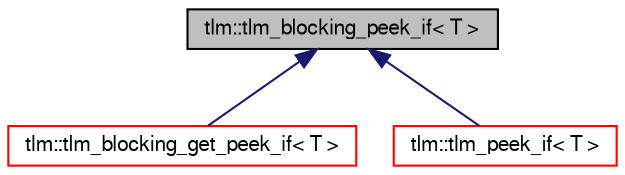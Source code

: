 digraph G
{
  edge [fontname="FreeSans",fontsize="10",labelfontname="FreeSans",labelfontsize="10"];
  node [fontname="FreeSans",fontsize="10",shape=record];
  Node1 [label="tlm::tlm_blocking_peek_if\< T \>",height=0.2,width=0.4,color="black", fillcolor="grey75", style="filled" fontcolor="black"];
  Node1 -> Node2 [dir=back,color="midnightblue",fontsize="10",style="solid",fontname="FreeSans"];
  Node2 [label="tlm::tlm_blocking_get_peek_if\< T \>",height=0.2,width=0.4,color="red", fillcolor="white", style="filled",URL="$a00063.html"];
  Node1 -> Node3 [dir=back,color="midnightblue",fontsize="10",style="solid",fontname="FreeSans"];
  Node3 [label="tlm::tlm_peek_if\< T \>",height=0.2,width=0.4,color="red", fillcolor="white", style="filled",URL="$a00106.html"];
}
